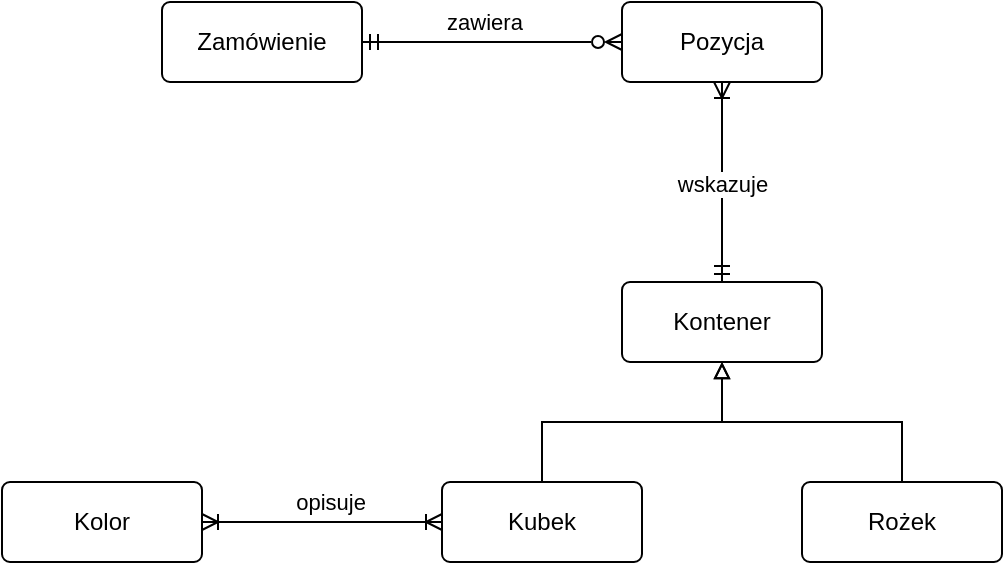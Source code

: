 <mxfile version="24.0.9" type="device">
  <diagram name="Strona-1" id="tSN4RX6DxGMIHNImL2nL">
    <mxGraphModel dx="1434" dy="790" grid="1" gridSize="10" guides="1" tooltips="1" connect="1" arrows="1" fold="1" page="1" pageScale="1" pageWidth="827" pageHeight="1169" math="0" shadow="0">
      <root>
        <mxCell id="0" />
        <mxCell id="1" parent="0" />
        <mxCell id="871TA96Qy-RxpIdz_fvL-9" style="edgeStyle=orthogonalEdgeStyle;rounded=0;orthogonalLoop=1;jettySize=auto;html=1;exitX=1;exitY=0.5;exitDx=0;exitDy=0;startArrow=ERmandOne;startFill=0;endArrow=ERzeroToMany;endFill=0;" edge="1" parent="1" source="871TA96Qy-RxpIdz_fvL-1" target="871TA96Qy-RxpIdz_fvL-3">
          <mxGeometry relative="1" as="geometry" />
        </mxCell>
        <mxCell id="871TA96Qy-RxpIdz_fvL-11" value="zawiera" style="edgeLabel;html=1;align=center;verticalAlign=middle;resizable=0;points=[];" vertex="1" connectable="0" parent="871TA96Qy-RxpIdz_fvL-9">
          <mxGeometry x="-0.061" y="-1" relative="1" as="geometry">
            <mxPoint y="-11" as="offset" />
          </mxGeometry>
        </mxCell>
        <mxCell id="871TA96Qy-RxpIdz_fvL-1" value="Zamówienie" style="rounded=1;arcSize=10;whiteSpace=wrap;html=1;align=center;" vertex="1" parent="1">
          <mxGeometry x="120" y="110" width="100" height="40" as="geometry" />
        </mxCell>
        <mxCell id="871TA96Qy-RxpIdz_fvL-17" style="edgeStyle=orthogonalEdgeStyle;rounded=0;orthogonalLoop=1;jettySize=auto;html=1;entryX=0.5;entryY=1;entryDx=0;entryDy=0;endArrow=block;endFill=0;" edge="1" parent="1" source="871TA96Qy-RxpIdz_fvL-2" target="871TA96Qy-RxpIdz_fvL-5">
          <mxGeometry relative="1" as="geometry">
            <Array as="points">
              <mxPoint x="490" y="320" />
              <mxPoint x="400" y="320" />
            </Array>
          </mxGeometry>
        </mxCell>
        <mxCell id="871TA96Qy-RxpIdz_fvL-2" value="Rożek" style="rounded=1;arcSize=10;whiteSpace=wrap;html=1;align=center;" vertex="1" parent="1">
          <mxGeometry x="440" y="350" width="100" height="40" as="geometry" />
        </mxCell>
        <mxCell id="871TA96Qy-RxpIdz_fvL-12" style="edgeStyle=orthogonalEdgeStyle;rounded=0;orthogonalLoop=1;jettySize=auto;html=1;endArrow=ERmandOne;endFill=0;startArrow=ERoneToMany;startFill=0;" edge="1" parent="1" source="871TA96Qy-RxpIdz_fvL-3" target="871TA96Qy-RxpIdz_fvL-5">
          <mxGeometry relative="1" as="geometry" />
        </mxCell>
        <mxCell id="871TA96Qy-RxpIdz_fvL-13" value="wskazuje" style="edgeLabel;html=1;align=center;verticalAlign=middle;resizable=0;points=[];" vertex="1" connectable="0" parent="871TA96Qy-RxpIdz_fvL-12">
          <mxGeometry x="-0.314" y="2" relative="1" as="geometry">
            <mxPoint x="-2" y="16" as="offset" />
          </mxGeometry>
        </mxCell>
        <mxCell id="871TA96Qy-RxpIdz_fvL-3" value="Pozycja" style="rounded=1;arcSize=10;whiteSpace=wrap;html=1;align=center;" vertex="1" parent="1">
          <mxGeometry x="350" y="110" width="100" height="40" as="geometry" />
        </mxCell>
        <mxCell id="871TA96Qy-RxpIdz_fvL-18" style="edgeStyle=orthogonalEdgeStyle;rounded=0;orthogonalLoop=1;jettySize=auto;html=1;startArrow=ERoneToMany;startFill=0;endArrow=ERoneToMany;endFill=0;" edge="1" parent="1" source="871TA96Qy-RxpIdz_fvL-4" target="871TA96Qy-RxpIdz_fvL-6">
          <mxGeometry relative="1" as="geometry" />
        </mxCell>
        <mxCell id="871TA96Qy-RxpIdz_fvL-19" value="opisuje" style="edgeLabel;html=1;align=center;verticalAlign=middle;resizable=0;points=[];" vertex="1" connectable="0" parent="871TA96Qy-RxpIdz_fvL-18">
          <mxGeometry x="0.067" y="4" relative="1" as="geometry">
            <mxPoint y="-6" as="offset" />
          </mxGeometry>
        </mxCell>
        <mxCell id="871TA96Qy-RxpIdz_fvL-4" value="Kolor" style="rounded=1;arcSize=10;whiteSpace=wrap;html=1;align=center;" vertex="1" parent="1">
          <mxGeometry x="40" y="350" width="100" height="40" as="geometry" />
        </mxCell>
        <mxCell id="871TA96Qy-RxpIdz_fvL-5" value="Kontener" style="rounded=1;arcSize=10;whiteSpace=wrap;html=1;align=center;" vertex="1" parent="1">
          <mxGeometry x="350" y="250" width="100" height="40" as="geometry" />
        </mxCell>
        <mxCell id="871TA96Qy-RxpIdz_fvL-16" style="edgeStyle=orthogonalEdgeStyle;rounded=0;orthogonalLoop=1;jettySize=auto;html=1;endArrow=block;endFill=0;" edge="1" parent="1" source="871TA96Qy-RxpIdz_fvL-6" target="871TA96Qy-RxpIdz_fvL-5">
          <mxGeometry relative="1" as="geometry">
            <Array as="points">
              <mxPoint x="310" y="320" />
              <mxPoint x="400" y="320" />
            </Array>
          </mxGeometry>
        </mxCell>
        <mxCell id="871TA96Qy-RxpIdz_fvL-6" value="Kubek" style="rounded=1;arcSize=10;whiteSpace=wrap;html=1;align=center;" vertex="1" parent="1">
          <mxGeometry x="260" y="350" width="100" height="40" as="geometry" />
        </mxCell>
      </root>
    </mxGraphModel>
  </diagram>
</mxfile>
